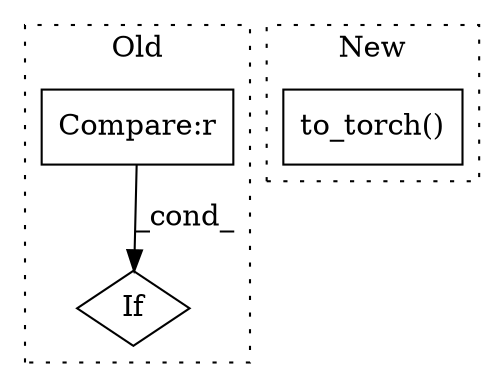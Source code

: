 digraph G {
subgraph cluster0 {
1 [label="If" a="96" s="6995" l="3" shape="diamond"];
3 [label="Compare:r" a="40" s="6998" l="34" shape="box"];
label = "Old";
style="dotted";
}
subgraph cluster1 {
2 [label="to_torch()" a="75" s="5944" l="38" shape="box"];
label = "New";
style="dotted";
}
3 -> 1 [label="_cond_"];
}